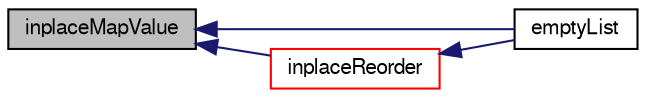 digraph "inplaceMapValue"
{
  bgcolor="transparent";
  edge [fontname="FreeSans",fontsize="10",labelfontname="FreeSans",labelfontsize="10"];
  node [fontname="FreeSans",fontsize="10",shape=record];
  rankdir="LR";
  Node8835 [label="inplaceMapValue",height=0.2,width=0.4,color="black", fillcolor="grey75", style="filled", fontcolor="black"];
  Node8835 -> Node8836 [dir="back",color="midnightblue",fontsize="10",style="solid",fontname="FreeSans"];
  Node8836 [label="emptyList",height=0.2,width=0.4,color="black",URL="$a21124.html#aac3dd6ff6f51f3841ba88a3adb29e073",tooltip="Return reference to zero-sized list. Compare to List::null() which returns. "];
  Node8835 -> Node8837 [dir="back",color="midnightblue",fontsize="10",style="solid",fontname="FreeSans"];
  Node8837 [label="inplaceReorder",height=0.2,width=0.4,color="red",URL="$a21124.html#afacafc96b1d456a8ba5cfb6c77ff9eb7",tooltip="Inplace reorder the elements of a list. "];
  Node8837 -> Node8836 [dir="back",color="midnightblue",fontsize="10",style="solid",fontname="FreeSans"];
}
